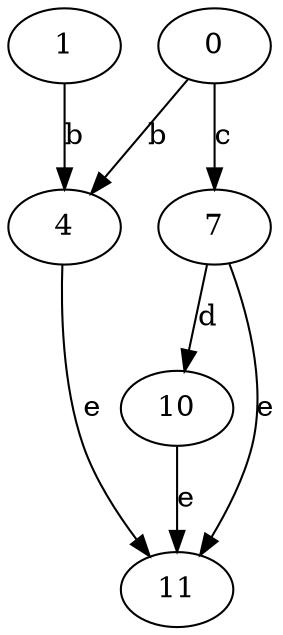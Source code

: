 strict digraph  {
1;
4;
0;
7;
10;
11;
1 -> 4  [label=b];
4 -> 11  [label=e];
0 -> 4  [label=b];
0 -> 7  [label=c];
7 -> 10  [label=d];
7 -> 11  [label=e];
10 -> 11  [label=e];
}
